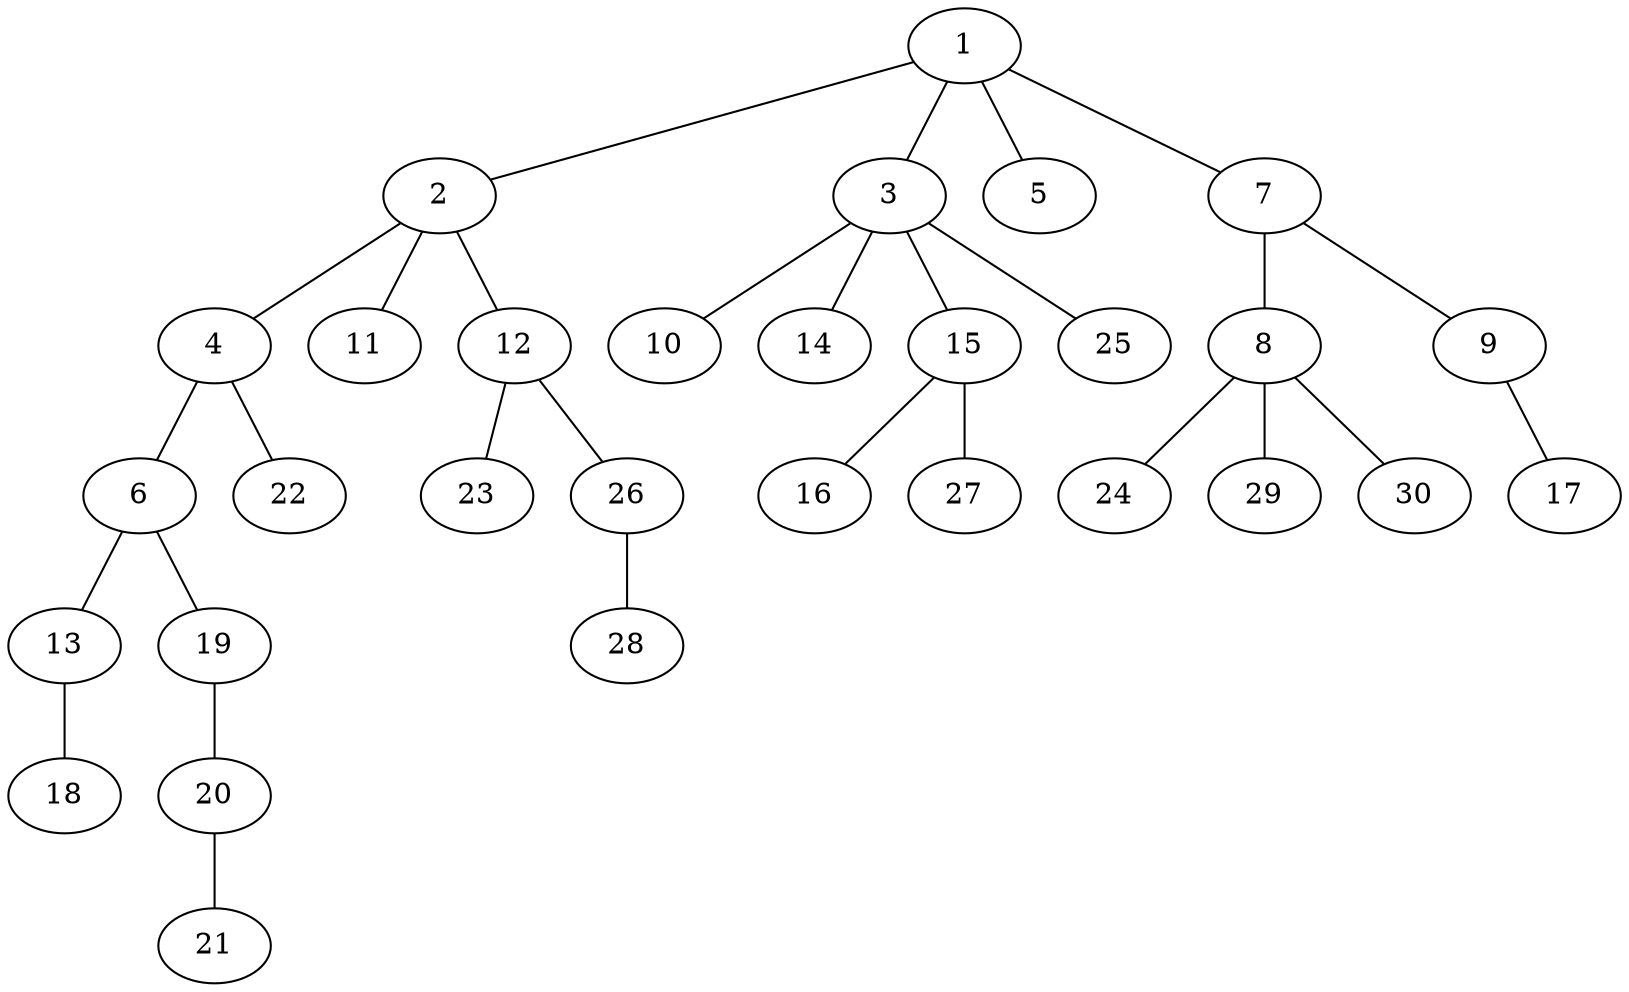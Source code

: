 graph graphname {1--2
1--3
1--5
1--7
2--4
2--11
2--12
3--10
3--14
3--15
3--25
4--6
4--22
6--13
6--19
7--8
7--9
8--24
8--29
8--30
9--17
12--23
12--26
13--18
15--16
15--27
19--20
20--21
26--28
}